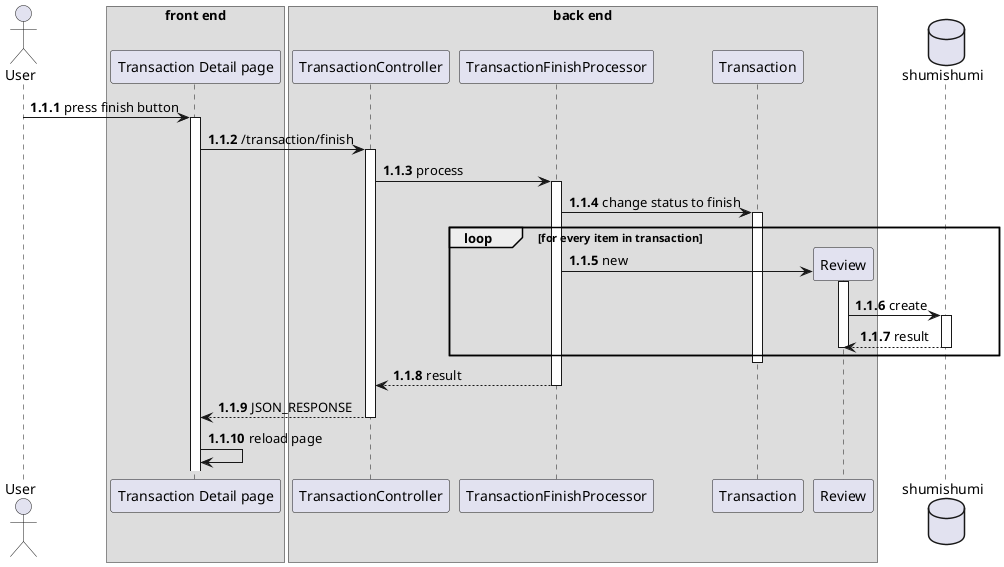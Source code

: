 @startuml template
autonumber 1.1.1

actor User as u

box "front end"
participant "Transaction Detail page" as detail
end box

box "back end"
participant "TransactionController" as tc

participant "TransactionFinishProcessor" as finishproc

Participant "Transaction" as trx
participant "Review" as rm
end box

database shumishumi as db

u -> detail++ : press finish button
detail -> tc++ : /transaction/finish

tc -> finishproc++ : process
finishproc -> trx++ : change status to finish

loop for every item in transaction
    create rm
    finishproc -> rm++ : new
    rm -> db++ : create
    return result
    deactivate rm
end

deactivate trx

return result
return JSON_RESPONSE
detail -> detail : reload page

@enduml